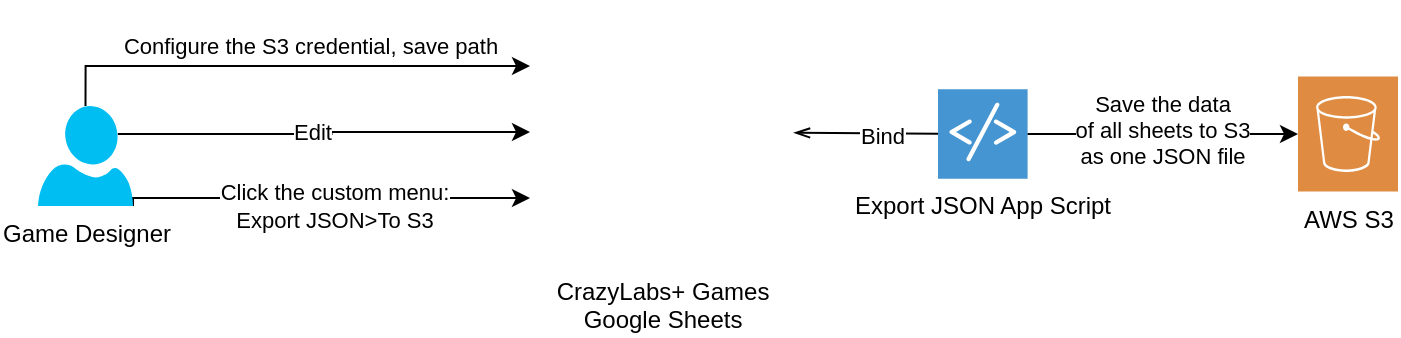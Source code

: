 <mxfile version="21.2.1" type="github">
  <diagram name="第 1 页" id="BbvM3w7qFwUASGTOfBqD">
    <mxGraphModel dx="1434" dy="734" grid="1" gridSize="10" guides="1" tooltips="1" connect="1" arrows="1" fold="1" page="1" pageScale="1" pageWidth="827" pageHeight="1169" math="0" shadow="0">
      <root>
        <mxCell id="0" />
        <mxCell id="1" parent="0" />
        <mxCell id="kDjE033Y1rrzG740soXx-1" value="CrazyLabs+ Games&lt;br&gt;Google Sheets" style="shape=image;html=1;verticalAlign=top;verticalLabelPosition=bottom;labelBackgroundColor=#ffffff;imageAspect=0;aspect=fixed;image=https://cdn3.iconfinder.com/data/icons/document-icons-2/30/647702-excel-128.png" vertex="1" parent="1">
          <mxGeometry x="320" y="107" width="132" height="132" as="geometry" />
        </mxCell>
        <mxCell id="kDjE033Y1rrzG740soXx-2" value="Export JSON App Script" style="shadow=0;dashed=0;html=1;strokeColor=none;fillColor=#4495D1;labelPosition=center;verticalLabelPosition=bottom;verticalAlign=top;align=center;outlineConnect=0;shape=mxgraph.veeam.script;" vertex="1" parent="1">
          <mxGeometry x="524" y="151.6" width="44.8" height="44.8" as="geometry" />
        </mxCell>
        <mxCell id="kDjE033Y1rrzG740soXx-3" value="" style="endArrow=none;html=1;rounded=0;startArrow=openThin;startFill=0;" edge="1" parent="1" source="kDjE033Y1rrzG740soXx-1" target="kDjE033Y1rrzG740soXx-2">
          <mxGeometry width="50" height="50" relative="1" as="geometry">
            <mxPoint x="454" y="300" as="sourcePoint" />
            <mxPoint x="504" y="250" as="targetPoint" />
          </mxGeometry>
        </mxCell>
        <mxCell id="kDjE033Y1rrzG740soXx-4" value="Bind" style="edgeLabel;html=1;align=center;verticalAlign=middle;resizable=0;points=[];" vertex="1" connectable="0" parent="kDjE033Y1rrzG740soXx-3">
          <mxGeometry x="0.222" y="-1" relative="1" as="geometry">
            <mxPoint as="offset" />
          </mxGeometry>
        </mxCell>
        <mxCell id="kDjE033Y1rrzG740soXx-6" value="" style="edgeStyle=orthogonalEdgeStyle;rounded=0;orthogonalLoop=1;jettySize=auto;html=1;exitX=0.84;exitY=0.28;exitDx=0;exitDy=0;exitPerimeter=0;entryX=0;entryY=0.5;entryDx=0;entryDy=0;" edge="1" parent="1" source="kDjE033Y1rrzG740soXx-5" target="kDjE033Y1rrzG740soXx-1">
          <mxGeometry relative="1" as="geometry" />
        </mxCell>
        <mxCell id="kDjE033Y1rrzG740soXx-7" value="Edit" style="edgeLabel;html=1;align=center;verticalAlign=middle;resizable=0;points=[];" vertex="1" connectable="0" parent="kDjE033Y1rrzG740soXx-6">
          <mxGeometry x="0.18" y="-2" relative="1" as="geometry">
            <mxPoint x="-24" y="-2" as="offset" />
          </mxGeometry>
        </mxCell>
        <mxCell id="kDjE033Y1rrzG740soXx-38" style="edgeStyle=orthogonalEdgeStyle;rounded=0;orthogonalLoop=1;jettySize=auto;html=1;exitX=1;exitY=1;exitDx=0;exitDy=0;exitPerimeter=0;entryX=0;entryY=0.75;entryDx=0;entryDy=0;" edge="1" parent="1" source="kDjE033Y1rrzG740soXx-5" target="kDjE033Y1rrzG740soXx-1">
          <mxGeometry relative="1" as="geometry">
            <Array as="points">
              <mxPoint x="122" y="206" />
            </Array>
          </mxGeometry>
        </mxCell>
        <mxCell id="kDjE033Y1rrzG740soXx-39" value="Click the custom menu:&lt;br&gt;Export JSON&amp;gt;To S3" style="edgeLabel;html=1;align=center;verticalAlign=middle;resizable=0;points=[];" vertex="1" connectable="0" parent="kDjE033Y1rrzG740soXx-38">
          <mxGeometry x="0.23" y="-1" relative="1" as="geometry">
            <mxPoint x="-20" y="3" as="offset" />
          </mxGeometry>
        </mxCell>
        <mxCell id="kDjE033Y1rrzG740soXx-42" style="edgeStyle=orthogonalEdgeStyle;rounded=0;orthogonalLoop=1;jettySize=auto;html=1;exitX=0.5;exitY=0;exitDx=0;exitDy=0;exitPerimeter=0;entryX=0;entryY=0.25;entryDx=0;entryDy=0;" edge="1" parent="1" source="kDjE033Y1rrzG740soXx-5" target="kDjE033Y1rrzG740soXx-1">
          <mxGeometry relative="1" as="geometry" />
        </mxCell>
        <mxCell id="kDjE033Y1rrzG740soXx-43" value="Configure the S3 credential, save path" style="edgeLabel;html=1;align=center;verticalAlign=middle;resizable=0;points=[];" vertex="1" connectable="0" parent="kDjE033Y1rrzG740soXx-42">
          <mxGeometry x="0.017" y="-1" relative="1" as="geometry">
            <mxPoint x="9" y="-11" as="offset" />
          </mxGeometry>
        </mxCell>
        <mxCell id="kDjE033Y1rrzG740soXx-5" value="Game Designer" style="verticalLabelPosition=bottom;html=1;verticalAlign=top;align=center;strokeColor=none;fillColor=#00BEF2;shape=mxgraph.azure.user;" vertex="1" parent="1">
          <mxGeometry x="74" y="160" width="47.5" height="50" as="geometry" />
        </mxCell>
        <mxCell id="kDjE033Y1rrzG740soXx-9" value="AWS S3" style="sketch=0;pointerEvents=1;shadow=0;dashed=0;html=1;strokeColor=none;fillColor=#DF8C42;labelPosition=center;verticalLabelPosition=bottom;verticalAlign=top;align=center;outlineConnect=0;shape=mxgraph.veeam2.aws_s3;" vertex="1" parent="1">
          <mxGeometry x="704" y="145.3" width="50" height="57.4" as="geometry" />
        </mxCell>
        <mxCell id="kDjE033Y1rrzG740soXx-40" value="" style="endArrow=classic;html=1;rounded=0;" edge="1" parent="1" source="kDjE033Y1rrzG740soXx-2" target="kDjE033Y1rrzG740soXx-9">
          <mxGeometry width="50" height="50" relative="1" as="geometry">
            <mxPoint x="394" y="279" as="sourcePoint" />
            <mxPoint x="444" y="229" as="targetPoint" />
          </mxGeometry>
        </mxCell>
        <mxCell id="kDjE033Y1rrzG740soXx-41" value="Save the data &lt;br&gt;of all sheets to S3&lt;br&gt;as one JSON file" style="edgeLabel;html=1;align=center;verticalAlign=middle;resizable=0;points=[];" vertex="1" connectable="0" parent="kDjE033Y1rrzG740soXx-40">
          <mxGeometry x="-0.007" y="2" relative="1" as="geometry">
            <mxPoint as="offset" />
          </mxGeometry>
        </mxCell>
      </root>
    </mxGraphModel>
  </diagram>
</mxfile>
